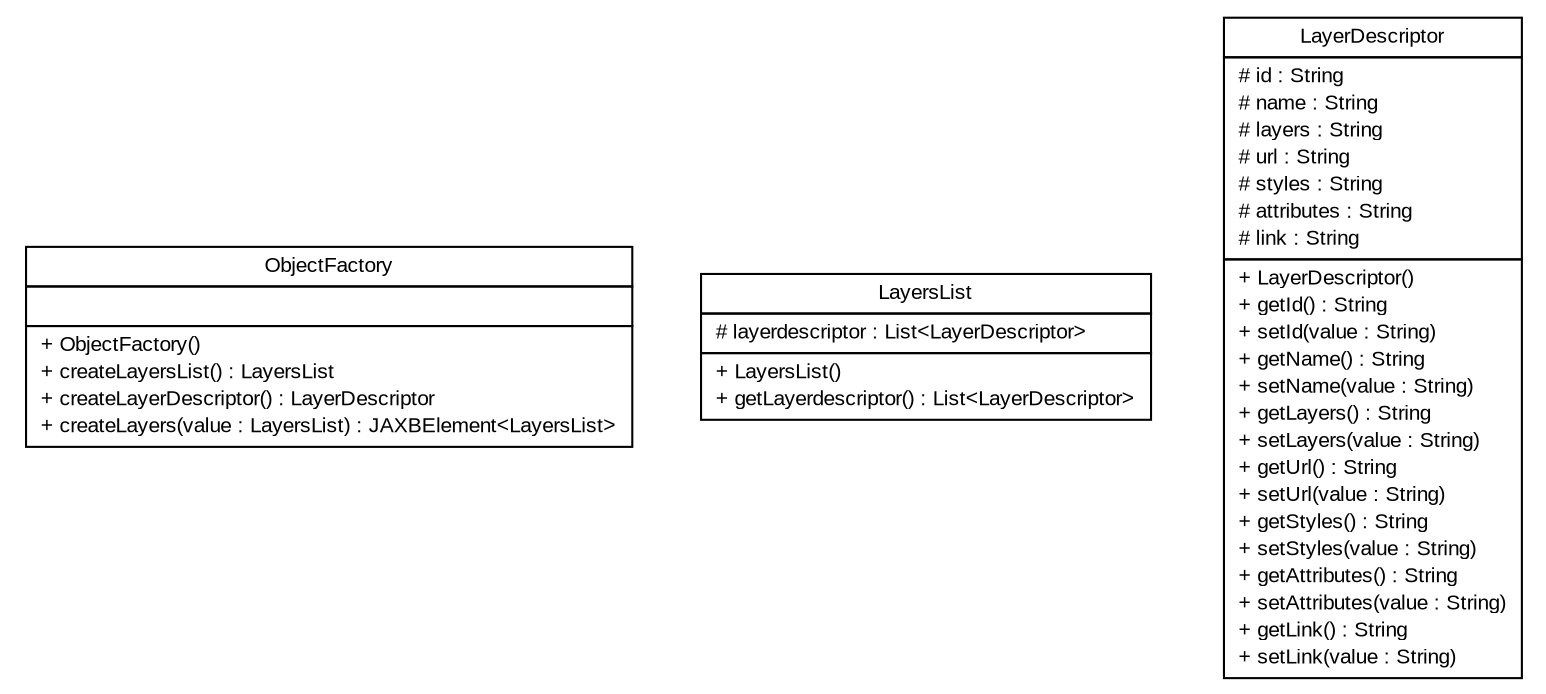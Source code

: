 #!/usr/local/bin/dot
#
# Class diagram 
# Generated by UMLGraph version R5_6 (http://www.umlgraph.org/)
#

digraph G {
	edge [fontname="arial",fontsize=10,labelfontname="arial",labelfontsize=10];
	node [fontname="arial",fontsize=10,shape=plaintext];
	nodesep=0.25;
	ranksep=0.5;
	// nl.mineleni.cbsviewer.util.xml.ObjectFactory
	c440 [label=<<table title="nl.mineleni.cbsviewer.util.xml.ObjectFactory" border="0" cellborder="1" cellspacing="0" cellpadding="2" port="p" href="./ObjectFactory.html">
		<tr><td><table border="0" cellspacing="0" cellpadding="1">
<tr><td align="center" balign="center"> ObjectFactory </td></tr>
		</table></td></tr>
		<tr><td><table border="0" cellspacing="0" cellpadding="1">
<tr><td align="left" balign="left">  </td></tr>
		</table></td></tr>
		<tr><td><table border="0" cellspacing="0" cellpadding="1">
<tr><td align="left" balign="left"> + ObjectFactory() </td></tr>
<tr><td align="left" balign="left"> + createLayersList() : LayersList </td></tr>
<tr><td align="left" balign="left"> + createLayerDescriptor() : LayerDescriptor </td></tr>
<tr><td align="left" balign="left"> + createLayers(value : LayersList) : JAXBElement&lt;LayersList&gt; </td></tr>
		</table></td></tr>
		</table>>, URL="./ObjectFactory.html", fontname="arial", fontcolor="black", fontsize=10.0];
	// nl.mineleni.cbsviewer.util.xml.LayersList
	c441 [label=<<table title="nl.mineleni.cbsviewer.util.xml.LayersList" border="0" cellborder="1" cellspacing="0" cellpadding="2" port="p" href="./LayersList.html">
		<tr><td><table border="0" cellspacing="0" cellpadding="1">
<tr><td align="center" balign="center"> LayersList </td></tr>
		</table></td></tr>
		<tr><td><table border="0" cellspacing="0" cellpadding="1">
<tr><td align="left" balign="left"> # layerdescriptor : List&lt;LayerDescriptor&gt; </td></tr>
		</table></td></tr>
		<tr><td><table border="0" cellspacing="0" cellpadding="1">
<tr><td align="left" balign="left"> + LayersList() </td></tr>
<tr><td align="left" balign="left"> + getLayerdescriptor() : List&lt;LayerDescriptor&gt; </td></tr>
		</table></td></tr>
		</table>>, URL="./LayersList.html", fontname="arial", fontcolor="black", fontsize=10.0];
	// nl.mineleni.cbsviewer.util.xml.LayerDescriptor
	c442 [label=<<table title="nl.mineleni.cbsviewer.util.xml.LayerDescriptor" border="0" cellborder="1" cellspacing="0" cellpadding="2" port="p" href="./LayerDescriptor.html">
		<tr><td><table border="0" cellspacing="0" cellpadding="1">
<tr><td align="center" balign="center"> LayerDescriptor </td></tr>
		</table></td></tr>
		<tr><td><table border="0" cellspacing="0" cellpadding="1">
<tr><td align="left" balign="left"> # id : String </td></tr>
<tr><td align="left" balign="left"> # name : String </td></tr>
<tr><td align="left" balign="left"> # layers : String </td></tr>
<tr><td align="left" balign="left"> # url : String </td></tr>
<tr><td align="left" balign="left"> # styles : String </td></tr>
<tr><td align="left" balign="left"> # attributes : String </td></tr>
<tr><td align="left" balign="left"> # link : String </td></tr>
		</table></td></tr>
		<tr><td><table border="0" cellspacing="0" cellpadding="1">
<tr><td align="left" balign="left"> + LayerDescriptor() </td></tr>
<tr><td align="left" balign="left"> + getId() : String </td></tr>
<tr><td align="left" balign="left"> + setId(value : String) </td></tr>
<tr><td align="left" balign="left"> + getName() : String </td></tr>
<tr><td align="left" balign="left"> + setName(value : String) </td></tr>
<tr><td align="left" balign="left"> + getLayers() : String </td></tr>
<tr><td align="left" balign="left"> + setLayers(value : String) </td></tr>
<tr><td align="left" balign="left"> + getUrl() : String </td></tr>
<tr><td align="left" balign="left"> + setUrl(value : String) </td></tr>
<tr><td align="left" balign="left"> + getStyles() : String </td></tr>
<tr><td align="left" balign="left"> + setStyles(value : String) </td></tr>
<tr><td align="left" balign="left"> + getAttributes() : String </td></tr>
<tr><td align="left" balign="left"> + setAttributes(value : String) </td></tr>
<tr><td align="left" balign="left"> + getLink() : String </td></tr>
<tr><td align="left" balign="left"> + setLink(value : String) </td></tr>
		</table></td></tr>
		</table>>, URL="./LayerDescriptor.html", fontname="arial", fontcolor="black", fontsize=10.0];
}

